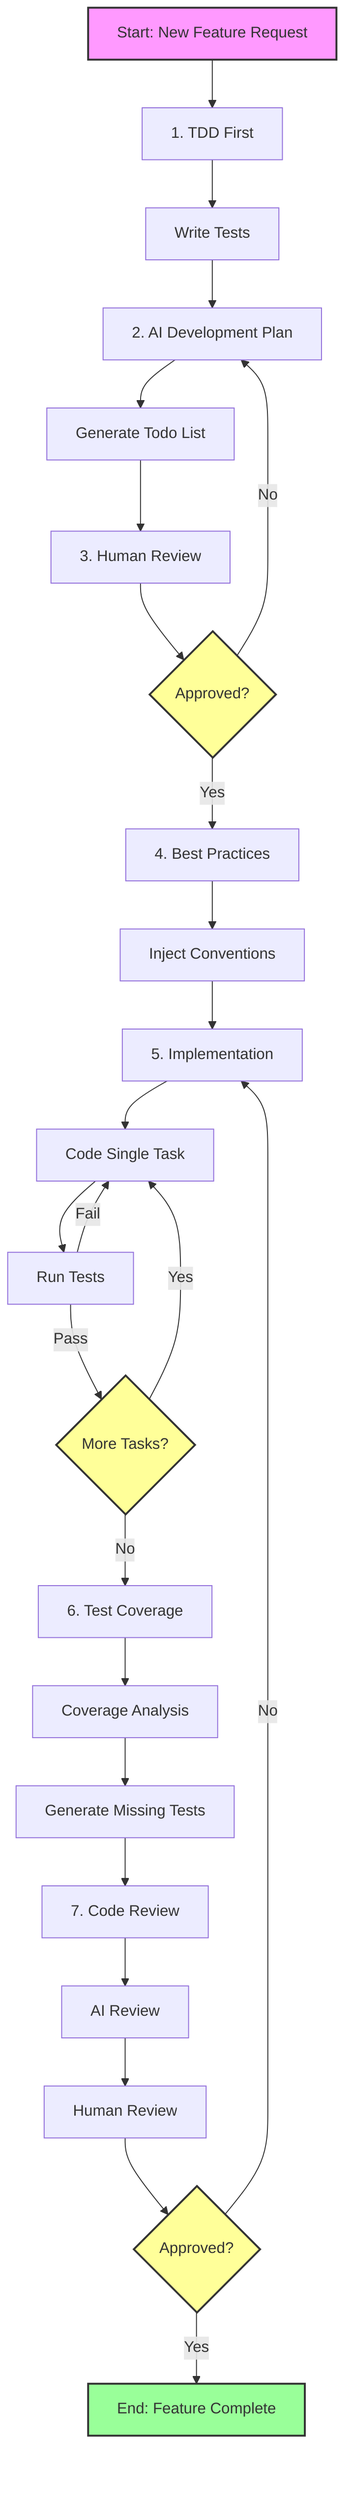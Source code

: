 flowchart TD
    A[Start: New Feature Request] --> B[1. TDD First]
    B --> C[Write Tests]
    C --> D[2. AI Development Plan]
    D --> E[Generate Todo List]
    E --> F[3. Human Review]
    F --> G{Approved?}
    G -->|No| D
    G -->|Yes| H[4. Best Practices]
    H --> I[Inject Conventions]
    I --> J[5. Implementation]
    J --> K[Code Single Task]
    K --> L[Run Tests]
    L -->|Fail| K
    L -->|Pass| M{More Tasks?}
    M -->|Yes| K
    M -->|No| N[6. Test Coverage]
    N --> O[Coverage Analysis]
    O --> P[Generate Missing Tests]
    P --> Q[7. Code Review]
    Q --> R[AI Review]
    R --> S[Human Review]
    S --> T{Approved?}
    T -->|No| J
    T -->|Yes| U[End: Feature Complete]

    style A fill:#f9f,stroke:#333,stroke-width:2px
    style U fill:#9f9,stroke:#333,stroke-width:2px
    style G fill:#ff9,stroke:#333,stroke-width:2px
    style M fill:#ff9,stroke:#333,stroke-width:2px
    style T fill:#ff9,stroke:#333,stroke-width:2px
